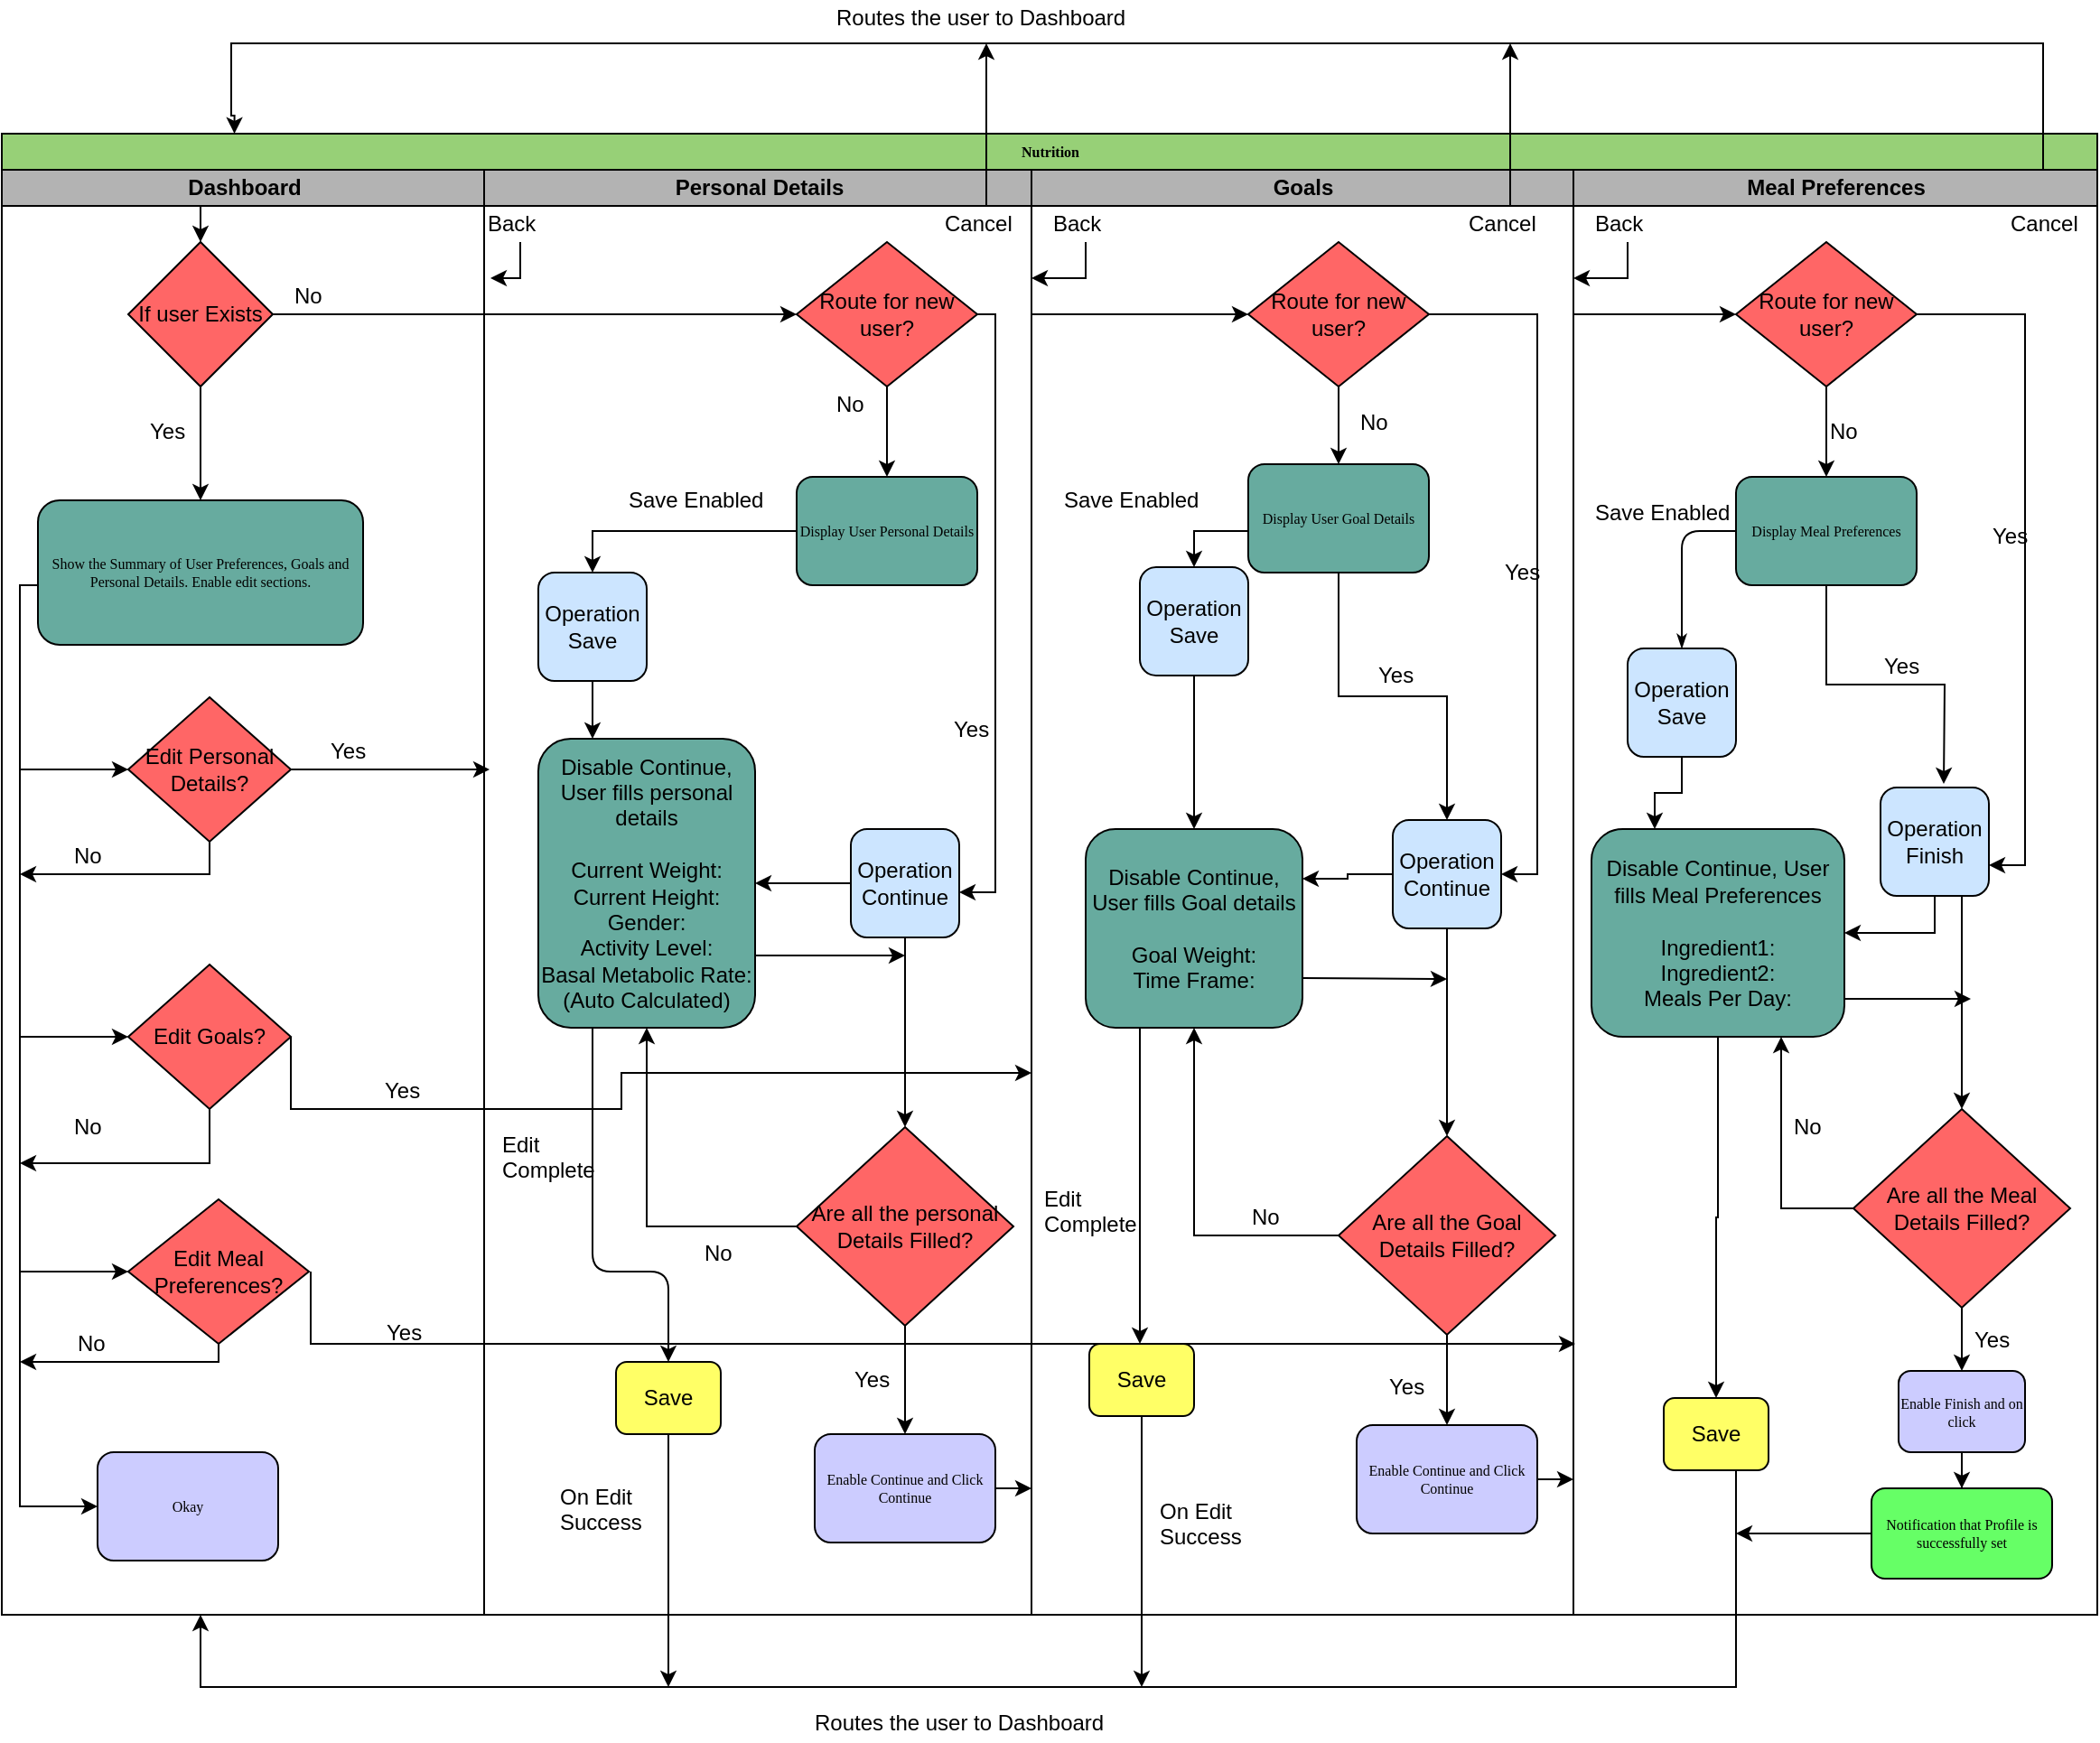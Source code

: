 <mxfile version="12.1.0" type="device" pages="1"><diagram name="Page-1" id="74e2e168-ea6b-b213-b513-2b3c1d86103e"><mxGraphModel dx="1220" dy="669" grid="1" gridSize="10" guides="1" tooltips="1" connect="1" arrows="1" fold="1" page="1" pageScale="1" pageWidth="1100" pageHeight="850" background="#ffffff" math="0" shadow="0"><root><mxCell id="0"/><mxCell id="1" parent="0"/><mxCell id="77e6c97f196da883-1" value="Nutrition" style="swimlane;html=1;childLayout=stackLayout;startSize=20;rounded=0;shadow=0;labelBackgroundColor=none;strokeColor=#000000;strokeWidth=1;fillColor=#97D077;fontFamily=Verdana;fontSize=8;fontColor=#000000;align=center;" parent="1" vertex="1"><mxGeometry x="70" y="80" width="1160" height="820" as="geometry"/></mxCell><mxCell id="77e6c97f196da883-2" value="Dashboard" style="swimlane;html=1;startSize=20;fillColor=#B3B3B3;" parent="77e6c97f196da883-1" vertex="1"><mxGeometry y="20" width="267" height="800" as="geometry"/></mxCell><mxCell id="RivCHg6fVFnS-YsF52Fw-11" style="edgeStyle=orthogonalEdgeStyle;rounded=0;orthogonalLoop=1;jettySize=auto;html=1;exitX=0;exitY=0.5;exitDx=0;exitDy=0;entryX=0;entryY=0.5;entryDx=0;entryDy=0;" edge="1" parent="77e6c97f196da883-2" source="77e6c97f196da883-8" target="77e6c97f196da883-9"><mxGeometry relative="1" as="geometry"><Array as="points"><mxPoint x="20" y="230"/><mxPoint x="10" y="230"/><mxPoint x="10" y="740"/></Array></mxGeometry></mxCell><mxCell id="77e6c97f196da883-8" value="Show the Summary of User Preferences, Goals and Personal Details. Enable edit sections." style="rounded=1;whiteSpace=wrap;html=1;shadow=0;labelBackgroundColor=none;strokeColor=#000000;strokeWidth=1;fillColor=#67AB9F;fontFamily=Verdana;fontSize=8;fontColor=#000000;align=center;" parent="77e6c97f196da883-2" vertex="1"><mxGeometry x="20" y="183" width="180" height="80" as="geometry"/></mxCell><mxCell id="77e6c97f196da883-9" value="Okay" style="rounded=1;whiteSpace=wrap;html=1;shadow=0;labelBackgroundColor=none;strokeColor=#000000;strokeWidth=1;fillColor=#CCCCFF;fontFamily=Verdana;fontSize=8;fontColor=#000000;align=center;" parent="77e6c97f196da883-2" vertex="1"><mxGeometry x="53" y="710" width="100" height="60" as="geometry"/></mxCell><mxCell id="RivCHg6fVFnS-YsF52Fw-5" style="edgeStyle=orthogonalEdgeStyle;rounded=0;orthogonalLoop=1;jettySize=auto;html=1;entryX=0.5;entryY=0;entryDx=0;entryDy=0;" edge="1" parent="77e6c97f196da883-2" source="RivCHg6fVFnS-YsF52Fw-1" target="77e6c97f196da883-8"><mxGeometry relative="1" as="geometry"/></mxCell><mxCell id="RivCHg6fVFnS-YsF52Fw-1" value="If user Exists" style="rhombus;whiteSpace=wrap;html=1;fillColor=#FF6666;" vertex="1" parent="77e6c97f196da883-2"><mxGeometry x="70" y="40" width="80" height="80" as="geometry"/></mxCell><mxCell id="RivCHg6fVFnS-YsF52Fw-6" value="Yes" style="text;html=1;resizable=0;points=[];autosize=1;align=left;verticalAlign=top;spacingTop=-4;" vertex="1" parent="77e6c97f196da883-2"><mxGeometry x="80" y="135" width="40" height="20" as="geometry"/></mxCell><mxCell id="RivCHg6fVFnS-YsF52Fw-8" value="Edit Personal Details?" style="rhombus;whiteSpace=wrap;html=1;fillColor=#FF6666;" vertex="1" parent="77e6c97f196da883-2"><mxGeometry x="70" y="292" width="90" height="80" as="geometry"/></mxCell><mxCell id="RivCHg6fVFnS-YsF52Fw-13" value="Edit Goals?" style="rhombus;whiteSpace=wrap;html=1;fillColor=#FF6666;" vertex="1" parent="77e6c97f196da883-2"><mxGeometry x="70" y="440" width="90" height="80" as="geometry"/></mxCell><mxCell id="RivCHg6fVFnS-YsF52Fw-12" value="Edit Meal Preferences?" style="rhombus;whiteSpace=wrap;html=1;fillColor=#FF6666;" vertex="1" parent="77e6c97f196da883-2"><mxGeometry x="70" y="570" width="100" height="80" as="geometry"/></mxCell><mxCell id="RivCHg6fVFnS-YsF52Fw-14" value="" style="endArrow=classic;html=1;entryX=0;entryY=0.5;entryDx=0;entryDy=0;" edge="1" parent="77e6c97f196da883-2" target="RivCHg6fVFnS-YsF52Fw-8"><mxGeometry width="50" height="50" relative="1" as="geometry"><mxPoint x="10" y="332" as="sourcePoint"/><mxPoint x="60" y="305" as="targetPoint"/></mxGeometry></mxCell><mxCell id="RivCHg6fVFnS-YsF52Fw-15" value="" style="endArrow=classic;html=1;entryX=0;entryY=0.5;entryDx=0;entryDy=0;" edge="1" parent="77e6c97f196da883-2" target="RivCHg6fVFnS-YsF52Fw-13"><mxGeometry width="50" height="50" relative="1" as="geometry"><mxPoint x="10" y="480" as="sourcePoint"/><mxPoint x="60" y="446.5" as="targetPoint"/></mxGeometry></mxCell><mxCell id="RivCHg6fVFnS-YsF52Fw-16" value="" style="endArrow=classic;html=1;entryX=0;entryY=0.5;entryDx=0;entryDy=0;" edge="1" parent="77e6c97f196da883-2" target="RivCHg6fVFnS-YsF52Fw-12"><mxGeometry width="50" height="50" relative="1" as="geometry"><mxPoint x="10" y="610" as="sourcePoint"/><mxPoint x="60" y="550" as="targetPoint"/></mxGeometry></mxCell><mxCell id="RivCHg6fVFnS-YsF52Fw-25" value="No" style="text;html=1;resizable=0;points=[];autosize=1;align=left;verticalAlign=top;spacingTop=-4;" vertex="1" parent="77e6c97f196da883-2"><mxGeometry x="38" y="370" width="30" height="20" as="geometry"/></mxCell><mxCell id="RivCHg6fVFnS-YsF52Fw-26" value="No" style="text;html=1;resizable=0;points=[];autosize=1;align=left;verticalAlign=top;spacingTop=-4;" vertex="1" parent="77e6c97f196da883-2"><mxGeometry x="38" y="520" width="30" height="20" as="geometry"/></mxCell><mxCell id="RivCHg6fVFnS-YsF52Fw-27" value="No" style="text;html=1;resizable=0;points=[];autosize=1;align=left;verticalAlign=top;spacingTop=-4;" vertex="1" parent="77e6c97f196da883-2"><mxGeometry x="40" y="640" width="30" height="20" as="geometry"/></mxCell><mxCell id="RivCHg6fVFnS-YsF52Fw-4" value="No" style="text;html=1;resizable=0;points=[];autosize=1;align=left;verticalAlign=top;spacingTop=-4;" vertex="1" parent="77e6c97f196da883-2"><mxGeometry x="160" y="60" width="30" height="20" as="geometry"/></mxCell><mxCell id="RivCHg6fVFnS-YsF52Fw-69" value="Yes" style="text;html=1;resizable=0;points=[];autosize=1;align=left;verticalAlign=top;spacingTop=-4;" vertex="1" parent="77e6c97f196da883-2"><mxGeometry x="180" y="312" width="40" height="20" as="geometry"/></mxCell><mxCell id="RivCHg6fVFnS-YsF52Fw-105" value="" style="endArrow=classic;html=1;entryX=0.5;entryY=0;entryDx=0;entryDy=0;" edge="1" parent="77e6c97f196da883-2" target="RivCHg6fVFnS-YsF52Fw-1"><mxGeometry width="50" height="50" relative="1" as="geometry"><mxPoint x="110" y="20" as="sourcePoint"/><mxPoint x="90" y="30" as="targetPoint"/></mxGeometry></mxCell><mxCell id="RivCHg6fVFnS-YsF52Fw-136" value="Yes" style="text;html=1;resizable=0;points=[];autosize=1;align=left;verticalAlign=top;spacingTop=-4;" vertex="1" parent="77e6c97f196da883-2"><mxGeometry x="210" y="500" width="40" height="20" as="geometry"/></mxCell><mxCell id="77e6c97f196da883-3" value="Personal Details" style="swimlane;html=1;startSize=20;fillColor=#B3B3B3;" parent="77e6c97f196da883-1" vertex="1"><mxGeometry x="267" y="20" width="303" height="800" as="geometry"/></mxCell><mxCell id="77e6c97f196da883-11" value="Display User Personal Details" style="rounded=1;whiteSpace=wrap;html=1;shadow=0;labelBackgroundColor=none;strokeColor=#000000;strokeWidth=1;fillColor=#67AB9F;fontFamily=Verdana;fontSize=8;fontColor=#000000;align=center;" parent="77e6c97f196da883-3" vertex="1"><mxGeometry x="173" y="170" width="100" height="60" as="geometry"/></mxCell><mxCell id="RivCHg6fVFnS-YsF52Fw-31" value="Enable Continue and Click Continue" style="rounded=1;whiteSpace=wrap;html=1;shadow=0;labelBackgroundColor=none;strokeColor=#000000;strokeWidth=1;fillColor=#CCCCFF;fontFamily=Verdana;fontSize=8;fontColor=#000000;align=center;" vertex="1" parent="77e6c97f196da883-3"><mxGeometry x="183" y="700" width="100" height="60" as="geometry"/></mxCell><mxCell id="RivCHg6fVFnS-YsF52Fw-79" style="edgeStyle=orthogonalEdgeStyle;rounded=0;orthogonalLoop=1;jettySize=auto;html=1;entryX=0.5;entryY=0;entryDx=0;entryDy=0;" edge="1" parent="77e6c97f196da883-3" source="RivCHg6fVFnS-YsF52Fw-34" target="RivCHg6fVFnS-YsF52Fw-31"><mxGeometry relative="1" as="geometry"/></mxCell><mxCell id="RivCHg6fVFnS-YsF52Fw-34" value="Are all the personal Details Filled?" style="rhombus;whiteSpace=wrap;html=1;fillColor=#FF6666;" vertex="1" parent="77e6c97f196da883-3"><mxGeometry x="173" y="530" width="120" height="110" as="geometry"/></mxCell><mxCell id="RivCHg6fVFnS-YsF52Fw-36" value="Yes" style="text;html=1;resizable=0;points=[];autosize=1;align=left;verticalAlign=top;spacingTop=-4;" vertex="1" parent="77e6c97f196da883-3"><mxGeometry x="203" y="660" width="40" height="20" as="geometry"/></mxCell><mxCell id="RivCHg6fVFnS-YsF52Fw-40" value="Disable Continue, User fills personal details&lt;br&gt;&lt;br&gt;Current Weight:&lt;br&gt;Current Height:&lt;br&gt;Gender:&lt;br&gt;Activity Level:&lt;br&gt;Basal Metabolic Rate:&lt;br&gt;(Auto Calculated)" style="rounded=1;whiteSpace=wrap;html=1;fillColor=#67AB9F;" vertex="1" parent="77e6c97f196da883-3"><mxGeometry x="30" y="315" width="120" height="160" as="geometry"/></mxCell><mxCell id="RivCHg6fVFnS-YsF52Fw-42" value="Back" style="text;html=1;resizable=0;points=[];autosize=1;align=left;verticalAlign=top;spacingTop=-4;" vertex="1" parent="77e6c97f196da883-3"><mxGeometry y="20" width="40" height="20" as="geometry"/></mxCell><mxCell id="RivCHg6fVFnS-YsF52Fw-43" value="Cancel" style="text;html=1;resizable=0;points=[];autosize=1;align=left;verticalAlign=top;spacingTop=-4;" vertex="1" parent="77e6c97f196da883-3"><mxGeometry x="253" y="20" width="50" height="20" as="geometry"/></mxCell><mxCell id="RivCHg6fVFnS-YsF52Fw-51" style="edgeStyle=orthogonalEdgeStyle;rounded=0;orthogonalLoop=1;jettySize=auto;html=1;entryX=0.5;entryY=1;entryDx=0;entryDy=0;" edge="1" parent="77e6c97f196da883-3" source="RivCHg6fVFnS-YsF52Fw-34" target="RivCHg6fVFnS-YsF52Fw-40"><mxGeometry relative="1" as="geometry"><mxPoint x="170" y="440" as="targetPoint"/><Array as="points"><mxPoint x="90" y="585"/></Array></mxGeometry></mxCell><mxCell id="RivCHg6fVFnS-YsF52Fw-54" value="No" style="text;html=1;resizable=0;points=[];autosize=1;align=left;verticalAlign=top;spacingTop=-4;" vertex="1" parent="77e6c97f196da883-3"><mxGeometry x="120" y="590" width="30" height="20" as="geometry"/></mxCell><mxCell id="RivCHg6fVFnS-YsF52Fw-57" style="edgeStyle=orthogonalEdgeStyle;rounded=0;orthogonalLoop=1;jettySize=auto;html=1;" edge="1" parent="77e6c97f196da883-3" source="RivCHg6fVFnS-YsF52Fw-55" target="77e6c97f196da883-11"><mxGeometry relative="1" as="geometry"/></mxCell><mxCell id="RivCHg6fVFnS-YsF52Fw-55" value="Route for new user?" style="rhombus;whiteSpace=wrap;html=1;fillColor=#FF6666;" vertex="1" parent="77e6c97f196da883-3"><mxGeometry x="173" y="40" width="100" height="80" as="geometry"/></mxCell><mxCell id="RivCHg6fVFnS-YsF52Fw-58" value="No" style="text;html=1;resizable=0;points=[];autosize=1;align=left;verticalAlign=top;spacingTop=-4;" vertex="1" parent="77e6c97f196da883-3"><mxGeometry x="193" y="120" width="30" height="20" as="geometry"/></mxCell><mxCell id="RivCHg6fVFnS-YsF52Fw-75" style="edgeStyle=orthogonalEdgeStyle;rounded=0;orthogonalLoop=1;jettySize=auto;html=1;entryX=1;entryY=0.5;entryDx=0;entryDy=0;" edge="1" parent="77e6c97f196da883-3" source="RivCHg6fVFnS-YsF52Fw-60" target="RivCHg6fVFnS-YsF52Fw-40"><mxGeometry relative="1" as="geometry"/></mxCell><mxCell id="RivCHg6fVFnS-YsF52Fw-77" style="edgeStyle=orthogonalEdgeStyle;rounded=0;orthogonalLoop=1;jettySize=auto;html=1;" edge="1" parent="77e6c97f196da883-3" source="RivCHg6fVFnS-YsF52Fw-60" target="RivCHg6fVFnS-YsF52Fw-34"><mxGeometry relative="1" as="geometry"/></mxCell><mxCell id="RivCHg6fVFnS-YsF52Fw-60" value="Operation Continue" style="rounded=1;whiteSpace=wrap;html=1;fillColor=#CCE5FF;" vertex="1" parent="77e6c97f196da883-3"><mxGeometry x="203" y="365" width="60" height="60" as="geometry"/></mxCell><mxCell id="RivCHg6fVFnS-YsF52Fw-63" style="edgeStyle=orthogonalEdgeStyle;rounded=0;orthogonalLoop=1;jettySize=auto;html=1;entryX=0.25;entryY=0;entryDx=0;entryDy=0;" edge="1" parent="77e6c97f196da883-3" source="RivCHg6fVFnS-YsF52Fw-61" target="RivCHg6fVFnS-YsF52Fw-40"><mxGeometry relative="1" as="geometry"/></mxCell><mxCell id="RivCHg6fVFnS-YsF52Fw-61" value="Operation Save" style="rounded=1;whiteSpace=wrap;html=1;fillColor=#CCE5FF;" vertex="1" parent="77e6c97f196da883-3"><mxGeometry x="30" y="223" width="60" height="60" as="geometry"/></mxCell><mxCell id="RivCHg6fVFnS-YsF52Fw-59" style="edgeStyle=orthogonalEdgeStyle;rounded=0;orthogonalLoop=1;jettySize=auto;html=1;entryX=0.5;entryY=0;entryDx=0;entryDy=0;" edge="1" parent="77e6c97f196da883-3" source="77e6c97f196da883-11" target="RivCHg6fVFnS-YsF52Fw-61"><mxGeometry relative="1" as="geometry"><mxPoint x="63" y="290" as="targetPoint"/><Array as="points"><mxPoint x="60" y="200"/></Array></mxGeometry></mxCell><mxCell id="RivCHg6fVFnS-YsF52Fw-73" style="edgeStyle=orthogonalEdgeStyle;rounded=0;orthogonalLoop=1;jettySize=auto;html=1;" edge="1" parent="77e6c97f196da883-3" source="RivCHg6fVFnS-YsF52Fw-55"><mxGeometry relative="1" as="geometry"><mxPoint x="263" y="400" as="targetPoint"/><Array as="points"><mxPoint x="283" y="80"/><mxPoint x="283" y="400"/></Array></mxGeometry></mxCell><mxCell id="RivCHg6fVFnS-YsF52Fw-74" value="Yes" style="text;html=1;resizable=0;points=[];autosize=1;align=left;verticalAlign=top;spacingTop=-4;" vertex="1" parent="77e6c97f196da883-3"><mxGeometry x="258" y="300" width="40" height="20" as="geometry"/></mxCell><mxCell id="RivCHg6fVFnS-YsF52Fw-78" value="" style="endArrow=classic;html=1;exitX=1;exitY=0.75;exitDx=0;exitDy=0;" edge="1" parent="77e6c97f196da883-3" source="RivCHg6fVFnS-YsF52Fw-40"><mxGeometry width="50" height="50" relative="1" as="geometry"><mxPoint x="-267" y="870" as="sourcePoint"/><mxPoint x="233" y="435" as="targetPoint"/></mxGeometry></mxCell><mxCell id="RivCHg6fVFnS-YsF52Fw-87" value="Save" style="rounded=1;whiteSpace=wrap;html=1;fillColor=#FFFF66;" vertex="1" parent="77e6c97f196da883-3"><mxGeometry x="73" y="660" width="58" height="40" as="geometry"/></mxCell><mxCell id="RivCHg6fVFnS-YsF52Fw-89" value="" style="endArrow=classic;html=1;entryX=0.5;entryY=0;entryDx=0;entryDy=0;exitX=0.25;exitY=1;exitDx=0;exitDy=0;" edge="1" parent="77e6c97f196da883-3" source="RivCHg6fVFnS-YsF52Fw-40" target="RivCHg6fVFnS-YsF52Fw-87"><mxGeometry width="50" height="50" relative="1" as="geometry"><mxPoint x="33" y="630" as="sourcePoint"/><mxPoint x="83" y="580" as="targetPoint"/><Array as="points"><mxPoint x="60" y="610"/><mxPoint x="102" y="610"/></Array></mxGeometry></mxCell><mxCell id="RivCHg6fVFnS-YsF52Fw-82" value="On Edit&lt;br&gt;Success" style="text;html=1;resizable=0;points=[];autosize=1;align=left;verticalAlign=top;spacingTop=-4;" vertex="1" parent="77e6c97f196da883-3"><mxGeometry x="40" y="725" width="60" height="30" as="geometry"/></mxCell><mxCell id="RivCHg6fVFnS-YsF52Fw-93" value="Edit&lt;br&gt;Complete" style="text;html=1;resizable=0;points=[];autosize=1;align=left;verticalAlign=top;spacingTop=-4;" vertex="1" parent="77e6c97f196da883-3"><mxGeometry x="8" y="530" width="70" height="30" as="geometry"/></mxCell><mxCell id="RivCHg6fVFnS-YsF52Fw-133" value="Save Enabled" style="text;html=1;resizable=0;points=[];autosize=1;align=left;verticalAlign=top;spacingTop=-4;" vertex="1" parent="77e6c97f196da883-3"><mxGeometry x="78" y="173" width="90" height="20" as="geometry"/></mxCell><mxCell id="77e6c97f196da883-4" value="Goals" style="swimlane;html=1;startSize=20;fillColor=#B3B3B3;" parent="77e6c97f196da883-1" vertex="1"><mxGeometry x="570" y="20" width="300" height="800" as="geometry"/></mxCell><mxCell id="RivCHg6fVFnS-YsF52Fw-44" value="Back" style="text;html=1;resizable=0;points=[];autosize=1;align=left;verticalAlign=top;spacingTop=-4;" vertex="1" parent="77e6c97f196da883-4"><mxGeometry x="10" y="20" width="40" height="20" as="geometry"/></mxCell><mxCell id="RivCHg6fVFnS-YsF52Fw-45" value="Cancel" style="text;html=1;resizable=0;points=[];autosize=1;align=left;verticalAlign=top;spacingTop=-4;" vertex="1" parent="77e6c97f196da883-4"><mxGeometry x="240" y="20" width="50" height="20" as="geometry"/></mxCell><mxCell id="RivCHg6fVFnS-YsF52Fw-107" value="Disable Continue, User fills Goal details&lt;br&gt;&lt;br&gt;Goal Weight:&lt;br&gt;Time Frame:" style="rounded=1;whiteSpace=wrap;html=1;fillColor=#67AB9F;" vertex="1" parent="77e6c97f196da883-4"><mxGeometry x="30" y="365" width="120" height="110" as="geometry"/></mxCell><mxCell id="RivCHg6fVFnS-YsF52Fw-111" style="edgeStyle=orthogonalEdgeStyle;rounded=0;orthogonalLoop=1;jettySize=auto;html=1;entryX=0.5;entryY=0;entryDx=0;entryDy=0;" edge="1" parent="77e6c97f196da883-4" source="RivCHg6fVFnS-YsF52Fw-108" target="RivCHg6fVFnS-YsF52Fw-110"><mxGeometry relative="1" as="geometry"/></mxCell><mxCell id="RivCHg6fVFnS-YsF52Fw-108" value="Route for new user?" style="rhombus;whiteSpace=wrap;html=1;fillColor=#FF6666;" vertex="1" parent="77e6c97f196da883-4"><mxGeometry x="120" y="40" width="100" height="80" as="geometry"/></mxCell><mxCell id="RivCHg6fVFnS-YsF52Fw-109" value="" style="endArrow=classic;html=1;entryX=0;entryY=0.5;entryDx=0;entryDy=0;" edge="1" parent="77e6c97f196da883-4" target="RivCHg6fVFnS-YsF52Fw-108"><mxGeometry width="50" height="50" relative="1" as="geometry"><mxPoint y="80" as="sourcePoint"/><mxPoint x="90" y="60" as="targetPoint"/></mxGeometry></mxCell><mxCell id="RivCHg6fVFnS-YsF52Fw-114" style="edgeStyle=orthogonalEdgeStyle;rounded=0;orthogonalLoop=1;jettySize=auto;html=1;entryX=0.5;entryY=0;entryDx=0;entryDy=0;" edge="1" parent="77e6c97f196da883-4" source="RivCHg6fVFnS-YsF52Fw-110" target="RivCHg6fVFnS-YsF52Fw-113"><mxGeometry relative="1" as="geometry"/></mxCell><mxCell id="RivCHg6fVFnS-YsF52Fw-117" style="edgeStyle=orthogonalEdgeStyle;rounded=0;orthogonalLoop=1;jettySize=auto;html=1;entryX=0.5;entryY=0;entryDx=0;entryDy=0;" edge="1" parent="77e6c97f196da883-4" source="RivCHg6fVFnS-YsF52Fw-110" target="RivCHg6fVFnS-YsF52Fw-116"><mxGeometry relative="1" as="geometry"><Array as="points"><mxPoint x="90" y="200"/></Array></mxGeometry></mxCell><mxCell id="RivCHg6fVFnS-YsF52Fw-110" value="Display User Goal Details" style="rounded=1;whiteSpace=wrap;html=1;shadow=0;labelBackgroundColor=none;strokeColor=#000000;strokeWidth=1;fillColor=#67AB9F;fontFamily=Verdana;fontSize=8;fontColor=#000000;align=center;" vertex="1" parent="77e6c97f196da883-4"><mxGeometry x="120" y="163" width="100" height="60" as="geometry"/></mxCell><mxCell id="RivCHg6fVFnS-YsF52Fw-112" value="No" style="text;html=1;resizable=0;points=[];autosize=1;align=left;verticalAlign=top;spacingTop=-4;" vertex="1" parent="77e6c97f196da883-4"><mxGeometry x="180" y="130" width="30" height="20" as="geometry"/></mxCell><mxCell id="RivCHg6fVFnS-YsF52Fw-120" style="edgeStyle=orthogonalEdgeStyle;rounded=0;orthogonalLoop=1;jettySize=auto;html=1;entryX=0.5;entryY=0;entryDx=0;entryDy=0;" edge="1" parent="77e6c97f196da883-4" source="RivCHg6fVFnS-YsF52Fw-113" target="RivCHg6fVFnS-YsF52Fw-119"><mxGeometry relative="1" as="geometry"/></mxCell><mxCell id="RivCHg6fVFnS-YsF52Fw-125" style="edgeStyle=orthogonalEdgeStyle;rounded=0;orthogonalLoop=1;jettySize=auto;html=1;entryX=1;entryY=0.25;entryDx=0;entryDy=0;" edge="1" parent="77e6c97f196da883-4" source="RivCHg6fVFnS-YsF52Fw-113" target="RivCHg6fVFnS-YsF52Fw-107"><mxGeometry relative="1" as="geometry"/></mxCell><mxCell id="RivCHg6fVFnS-YsF52Fw-113" value="Operation Continue" style="rounded=1;whiteSpace=wrap;html=1;fillColor=#CCE5FF;" vertex="1" parent="77e6c97f196da883-4"><mxGeometry x="200" y="360" width="60" height="60" as="geometry"/></mxCell><mxCell id="RivCHg6fVFnS-YsF52Fw-115" value="Yes" style="text;html=1;resizable=0;points=[];autosize=1;align=left;verticalAlign=top;spacingTop=-4;" vertex="1" parent="77e6c97f196da883-4"><mxGeometry x="190" y="270" width="40" height="20" as="geometry"/></mxCell><mxCell id="RivCHg6fVFnS-YsF52Fw-124" style="edgeStyle=orthogonalEdgeStyle;rounded=0;orthogonalLoop=1;jettySize=auto;html=1;" edge="1" parent="77e6c97f196da883-4" source="RivCHg6fVFnS-YsF52Fw-116" target="RivCHg6fVFnS-YsF52Fw-107"><mxGeometry relative="1" as="geometry"/></mxCell><mxCell id="RivCHg6fVFnS-YsF52Fw-116" value="Operation Save" style="rounded=1;whiteSpace=wrap;html=1;fillColor=#CCE5FF;" vertex="1" parent="77e6c97f196da883-4"><mxGeometry x="60" y="220" width="60" height="60" as="geometry"/></mxCell><mxCell id="RivCHg6fVFnS-YsF52Fw-127" style="edgeStyle=orthogonalEdgeStyle;rounded=0;orthogonalLoop=1;jettySize=auto;html=1;entryX=0.5;entryY=1;entryDx=0;entryDy=0;" edge="1" parent="77e6c97f196da883-4" source="RivCHg6fVFnS-YsF52Fw-119" target="RivCHg6fVFnS-YsF52Fw-107"><mxGeometry relative="1" as="geometry"/></mxCell><mxCell id="RivCHg6fVFnS-YsF52Fw-138" style="edgeStyle=orthogonalEdgeStyle;rounded=0;orthogonalLoop=1;jettySize=auto;html=1;entryX=0.5;entryY=0;entryDx=0;entryDy=0;" edge="1" parent="77e6c97f196da883-4" source="RivCHg6fVFnS-YsF52Fw-119" target="RivCHg6fVFnS-YsF52Fw-137"><mxGeometry relative="1" as="geometry"/></mxCell><mxCell id="RivCHg6fVFnS-YsF52Fw-119" value="Are all the Goal Details Filled?" style="rhombus;whiteSpace=wrap;html=1;fillColor=#FF6666;" vertex="1" parent="77e6c97f196da883-4"><mxGeometry x="170" y="535" width="120" height="110" as="geometry"/></mxCell><mxCell id="RivCHg6fVFnS-YsF52Fw-121" style="edgeStyle=orthogonalEdgeStyle;rounded=0;orthogonalLoop=1;jettySize=auto;html=1;entryX=1;entryY=0.5;entryDx=0;entryDy=0;" edge="1" parent="77e6c97f196da883-4" target="RivCHg6fVFnS-YsF52Fw-113"><mxGeometry relative="1" as="geometry"><mxPoint x="210" y="400" as="targetPoint"/><mxPoint x="220" y="80" as="sourcePoint"/><Array as="points"><mxPoint x="280" y="80"/><mxPoint x="280" y="390"/></Array></mxGeometry></mxCell><mxCell id="RivCHg6fVFnS-YsF52Fw-122" value="Yes" style="text;html=1;resizable=0;points=[];autosize=1;align=left;verticalAlign=top;spacingTop=-4;" vertex="1" parent="77e6c97f196da883-4"><mxGeometry x="260" y="213" width="40" height="20" as="geometry"/></mxCell><mxCell id="RivCHg6fVFnS-YsF52Fw-126" value="" style="endArrow=classic;html=1;exitX=1;exitY=0.75;exitDx=0;exitDy=0;" edge="1" parent="77e6c97f196da883-4" source="RivCHg6fVFnS-YsF52Fw-107"><mxGeometry width="50" height="50" relative="1" as="geometry"><mxPoint x="110" y="540" as="sourcePoint"/><mxPoint x="230" y="448" as="targetPoint"/></mxGeometry></mxCell><mxCell id="RivCHg6fVFnS-YsF52Fw-128" value="No" style="text;html=1;resizable=0;points=[];autosize=1;align=left;verticalAlign=top;spacingTop=-4;" vertex="1" parent="77e6c97f196da883-4"><mxGeometry x="120" y="570" width="30" height="20" as="geometry"/></mxCell><mxCell id="RivCHg6fVFnS-YsF52Fw-129" value="" style="endArrow=classic;html=1;exitX=0.25;exitY=1;exitDx=0;exitDy=0;" edge="1" parent="77e6c97f196da883-4" source="RivCHg6fVFnS-YsF52Fw-107"><mxGeometry width="50" height="50" relative="1" as="geometry"><mxPoint x="40" y="690" as="sourcePoint"/><mxPoint x="60" y="650" as="targetPoint"/></mxGeometry></mxCell><mxCell id="RivCHg6fVFnS-YsF52Fw-130" value="Save" style="rounded=1;whiteSpace=wrap;html=1;fillColor=#FFFF66;" vertex="1" parent="77e6c97f196da883-4"><mxGeometry x="32" y="650" width="58" height="40" as="geometry"/></mxCell><mxCell id="RivCHg6fVFnS-YsF52Fw-131" value="Edit&lt;br&gt;Complete" style="text;html=1;resizable=0;points=[];autosize=1;align=left;verticalAlign=top;spacingTop=-4;" vertex="1" parent="77e6c97f196da883-4"><mxGeometry x="5" y="560" width="70" height="30" as="geometry"/></mxCell><mxCell id="RivCHg6fVFnS-YsF52Fw-134" value="Save Enabled" style="text;html=1;resizable=0;points=[];autosize=1;align=left;verticalAlign=top;spacingTop=-4;" vertex="1" parent="77e6c97f196da883-4"><mxGeometry x="16" y="173" width="90" height="20" as="geometry"/></mxCell><mxCell id="RivCHg6fVFnS-YsF52Fw-137" value="Enable Continue and Click Continue" style="rounded=1;whiteSpace=wrap;html=1;shadow=0;labelBackgroundColor=none;strokeColor=#000000;strokeWidth=1;fillColor=#CCCCFF;fontFamily=Verdana;fontSize=8;fontColor=#000000;align=center;" vertex="1" parent="77e6c97f196da883-4"><mxGeometry x="180" y="695" width="100" height="60" as="geometry"/></mxCell><mxCell id="RivCHg6fVFnS-YsF52Fw-3" style="edgeStyle=orthogonalEdgeStyle;rounded=0;orthogonalLoop=1;jettySize=auto;html=1;exitX=1;exitY=0.5;exitDx=0;exitDy=0;entryX=0;entryY=0.5;entryDx=0;entryDy=0;" edge="1" parent="77e6c97f196da883-1" source="RivCHg6fVFnS-YsF52Fw-1" target="RivCHg6fVFnS-YsF52Fw-55"><mxGeometry relative="1" as="geometry"><mxPoint x="280" y="310" as="targetPoint"/></mxGeometry></mxCell><mxCell id="RivCHg6fVFnS-YsF52Fw-68" style="edgeStyle=orthogonalEdgeStyle;rounded=0;orthogonalLoop=1;jettySize=auto;html=1;" edge="1" parent="77e6c97f196da883-1" source="RivCHg6fVFnS-YsF52Fw-8"><mxGeometry relative="1" as="geometry"><mxPoint x="270" y="352" as="targetPoint"/></mxGeometry></mxCell><mxCell id="RivCHg6fVFnS-YsF52Fw-101" style="edgeStyle=orthogonalEdgeStyle;rounded=0;orthogonalLoop=1;jettySize=auto;html=1;entryX=0.111;entryY=0;entryDx=0;entryDy=0;entryPerimeter=0;" edge="1" parent="77e6c97f196da883-1" source="RivCHg6fVFnS-YsF52Fw-47" target="77e6c97f196da883-1"><mxGeometry relative="1" as="geometry"><mxPoint x="280" y="-40" as="targetPoint"/><Array as="points"><mxPoint x="1130" y="-50"/><mxPoint x="127" y="-50"/><mxPoint x="127" y="-10"/><mxPoint x="129" y="-10"/></Array></mxGeometry></mxCell><mxCell id="77e6c97f196da883-5" value="Meal Preferences" style="swimlane;html=1;startSize=20;fillColor=#B3B3B3;" parent="77e6c97f196da883-1" vertex="1"><mxGeometry x="870" y="20" width="290" height="800" as="geometry"/></mxCell><mxCell id="77e6c97f196da883-15" value="Display Meal Preferences" style="rounded=1;whiteSpace=wrap;html=1;shadow=0;labelBackgroundColor=none;strokeColor=#000000;strokeWidth=1;fillColor=#67AB9F;fontFamily=Verdana;fontSize=8;fontColor=#000000;align=center;" parent="77e6c97f196da883-5" vertex="1"><mxGeometry x="90" y="170" width="100" height="60" as="geometry"/></mxCell><mxCell id="77e6c97f196da883-34" style="edgeStyle=orthogonalEdgeStyle;rounded=1;html=1;labelBackgroundColor=none;startArrow=none;startFill=0;startSize=5;endArrow=classicThin;endFill=1;endSize=5;jettySize=auto;orthogonalLoop=1;strokeColor=#000000;strokeWidth=1;fontFamily=Verdana;fontSize=8;fontColor=#000000;entryX=0.5;entryY=0;entryDx=0;entryDy=0;exitX=0;exitY=0.5;exitDx=0;exitDy=0;" parent="77e6c97f196da883-5" source="77e6c97f196da883-15" target="RivCHg6fVFnS-YsF52Fw-149" edge="1"><mxGeometry relative="1" as="geometry"><mxPoint x="80" y="320" as="targetPoint"/></mxGeometry></mxCell><mxCell id="RivCHg6fVFnS-YsF52Fw-46" value="Back" style="text;html=1;resizable=0;points=[];autosize=1;align=left;verticalAlign=top;spacingTop=-4;" vertex="1" parent="77e6c97f196da883-5"><mxGeometry x="10" y="20" width="40" height="20" as="geometry"/></mxCell><mxCell id="RivCHg6fVFnS-YsF52Fw-47" value="Cancel" style="text;html=1;resizable=0;points=[];autosize=1;align=left;verticalAlign=top;spacingTop=-4;" vertex="1" parent="77e6c97f196da883-5"><mxGeometry x="240" y="20" width="50" height="20" as="geometry"/></mxCell><mxCell id="RivCHg6fVFnS-YsF52Fw-145" style="edgeStyle=orthogonalEdgeStyle;rounded=0;orthogonalLoop=1;jettySize=auto;html=1;entryX=0.5;entryY=0;entryDx=0;entryDy=0;" edge="1" parent="77e6c97f196da883-5" source="RivCHg6fVFnS-YsF52Fw-143" target="77e6c97f196da883-15"><mxGeometry relative="1" as="geometry"/></mxCell><mxCell id="RivCHg6fVFnS-YsF52Fw-143" value="Route for new user?" style="rhombus;whiteSpace=wrap;html=1;fillColor=#FF6666;" vertex="1" parent="77e6c97f196da883-5"><mxGeometry x="90" y="40" width="100" height="80" as="geometry"/></mxCell><mxCell id="RivCHg6fVFnS-YsF52Fw-144" value="" style="endArrow=classic;html=1;" edge="1" parent="77e6c97f196da883-5"><mxGeometry width="50" height="50" relative="1" as="geometry"><mxPoint y="80" as="sourcePoint"/><mxPoint x="90" y="80" as="targetPoint"/></mxGeometry></mxCell><mxCell id="RivCHg6fVFnS-YsF52Fw-146" value="No&lt;br&gt;" style="text;html=1;resizable=0;points=[];autosize=1;align=left;verticalAlign=top;spacingTop=-4;" vertex="1" parent="77e6c97f196da883-5"><mxGeometry x="140" y="135" width="30" height="20" as="geometry"/></mxCell><mxCell id="RivCHg6fVFnS-YsF52Fw-147" style="edgeStyle=orthogonalEdgeStyle;rounded=0;orthogonalLoop=1;jettySize=auto;html=1;entryX=1;entryY=0.5;entryDx=0;entryDy=0;exitX=1;exitY=0.5;exitDx=0;exitDy=0;exitPerimeter=0;" edge="1" parent="77e6c97f196da883-5" source="RivCHg6fVFnS-YsF52Fw-143"><mxGeometry relative="1" as="geometry"><mxPoint x="230" y="385" as="targetPoint"/><mxPoint x="190" y="75" as="sourcePoint"/><Array as="points"><mxPoint x="250" y="80"/><mxPoint x="250" y="385"/></Array></mxGeometry></mxCell><mxCell id="RivCHg6fVFnS-YsF52Fw-158" style="edgeStyle=orthogonalEdgeStyle;rounded=0;orthogonalLoop=1;jettySize=auto;html=1;entryX=1;entryY=0.5;entryDx=0;entryDy=0;" edge="1" parent="77e6c97f196da883-5" source="RivCHg6fVFnS-YsF52Fw-148" target="RivCHg6fVFnS-YsF52Fw-156"><mxGeometry relative="1" as="geometry"><Array as="points"><mxPoint x="200" y="423"/></Array></mxGeometry></mxCell><mxCell id="RivCHg6fVFnS-YsF52Fw-148" value="Operation Finish" style="rounded=1;whiteSpace=wrap;html=1;fillColor=#CCE5FF;" vertex="1" parent="77e6c97f196da883-5"><mxGeometry x="170" y="342" width="60" height="60" as="geometry"/></mxCell><mxCell id="RivCHg6fVFnS-YsF52Fw-157" style="edgeStyle=orthogonalEdgeStyle;rounded=0;orthogonalLoop=1;jettySize=auto;html=1;entryX=0.25;entryY=0;entryDx=0;entryDy=0;" edge="1" parent="77e6c97f196da883-5" source="RivCHg6fVFnS-YsF52Fw-149" target="RivCHg6fVFnS-YsF52Fw-156"><mxGeometry relative="1" as="geometry"/></mxCell><mxCell id="RivCHg6fVFnS-YsF52Fw-149" value="Operation Save" style="rounded=1;whiteSpace=wrap;html=1;fillColor=#CCE5FF;" vertex="1" parent="77e6c97f196da883-5"><mxGeometry x="30" y="265" width="60" height="60" as="geometry"/></mxCell><mxCell id="RivCHg6fVFnS-YsF52Fw-152" style="edgeStyle=orthogonalEdgeStyle;rounded=0;orthogonalLoop=1;jettySize=auto;html=1;exitX=0.5;exitY=1;exitDx=0;exitDy=0;" edge="1" parent="77e6c97f196da883-5" source="77e6c97f196da883-15"><mxGeometry relative="1" as="geometry"><mxPoint x="145" y="241.5" as="sourcePoint"/><mxPoint x="205" y="340" as="targetPoint"/></mxGeometry></mxCell><mxCell id="RivCHg6fVFnS-YsF52Fw-153" value="Yes" style="text;html=1;resizable=0;points=[];autosize=1;align=left;verticalAlign=top;spacingTop=-4;" vertex="1" parent="77e6c97f196da883-5"><mxGeometry x="170" y="265" width="40" height="20" as="geometry"/></mxCell><mxCell id="RivCHg6fVFnS-YsF52Fw-154" value="Save Enabled" style="text;html=1;resizable=0;points=[];autosize=1;align=left;verticalAlign=top;spacingTop=-4;" vertex="1" parent="77e6c97f196da883-5"><mxGeometry x="10" y="180" width="90" height="20" as="geometry"/></mxCell><mxCell id="RivCHg6fVFnS-YsF52Fw-155" value="Yes" style="text;html=1;resizable=0;points=[];autosize=1;align=left;verticalAlign=top;spacingTop=-4;" vertex="1" parent="77e6c97f196da883-5"><mxGeometry x="230" y="193" width="40" height="20" as="geometry"/></mxCell><mxCell id="RivCHg6fVFnS-YsF52Fw-169" style="edgeStyle=orthogonalEdgeStyle;rounded=0;orthogonalLoop=1;jettySize=auto;html=1;entryX=0.5;entryY=0;entryDx=0;entryDy=0;" edge="1" parent="77e6c97f196da883-5" source="RivCHg6fVFnS-YsF52Fw-156" target="RivCHg6fVFnS-YsF52Fw-168"><mxGeometry relative="1" as="geometry"/></mxCell><mxCell id="RivCHg6fVFnS-YsF52Fw-156" value="Disable Continue, User fills Meal Preferences&lt;br&gt;&lt;br&gt;Ingredient1:&lt;br&gt;Ingredient2:&lt;br&gt;Meals Per Day:" style="rounded=1;whiteSpace=wrap;html=1;fillColor=#67AB9F;" vertex="1" parent="77e6c97f196da883-5"><mxGeometry x="10" y="365" width="140" height="115" as="geometry"/></mxCell><mxCell id="RivCHg6fVFnS-YsF52Fw-159" value="" style="endArrow=classic;html=1;exitX=0.75;exitY=1;exitDx=0;exitDy=0;" edge="1" parent="77e6c97f196da883-5" source="RivCHg6fVFnS-YsF52Fw-148"><mxGeometry width="50" height="50" relative="1" as="geometry"><mxPoint x="190" y="520" as="sourcePoint"/><mxPoint x="215" y="520" as="targetPoint"/></mxGeometry></mxCell><mxCell id="RivCHg6fVFnS-YsF52Fw-161" style="edgeStyle=orthogonalEdgeStyle;rounded=0;orthogonalLoop=1;jettySize=auto;html=1;entryX=0.75;entryY=1;entryDx=0;entryDy=0;" edge="1" parent="77e6c97f196da883-5" source="RivCHg6fVFnS-YsF52Fw-160" target="RivCHg6fVFnS-YsF52Fw-156"><mxGeometry relative="1" as="geometry"/></mxCell><mxCell id="RivCHg6fVFnS-YsF52Fw-166" style="edgeStyle=orthogonalEdgeStyle;rounded=0;orthogonalLoop=1;jettySize=auto;html=1;entryX=0.5;entryY=0;entryDx=0;entryDy=0;" edge="1" parent="77e6c97f196da883-5" source="RivCHg6fVFnS-YsF52Fw-160" target="RivCHg6fVFnS-YsF52Fw-165"><mxGeometry relative="1" as="geometry"/></mxCell><mxCell id="RivCHg6fVFnS-YsF52Fw-160" value="Are all the Meal Details Filled?" style="rhombus;whiteSpace=wrap;html=1;fillColor=#FF6666;" vertex="1" parent="77e6c97f196da883-5"><mxGeometry x="155" y="520" width="120" height="110" as="geometry"/></mxCell><mxCell id="RivCHg6fVFnS-YsF52Fw-162" value="No" style="text;html=1;resizable=0;points=[];autosize=1;align=left;verticalAlign=top;spacingTop=-4;" vertex="1" parent="77e6c97f196da883-5"><mxGeometry x="120" y="520" width="30" height="20" as="geometry"/></mxCell><mxCell id="RivCHg6fVFnS-YsF52Fw-164" value="" style="endArrow=classic;html=1;exitX=1;exitY=0.817;exitDx=0;exitDy=0;exitPerimeter=0;" edge="1" parent="77e6c97f196da883-5" source="RivCHg6fVFnS-YsF52Fw-156"><mxGeometry width="50" height="50" relative="1" as="geometry"><mxPoint x="160" y="520" as="sourcePoint"/><mxPoint x="220" y="459" as="targetPoint"/></mxGeometry></mxCell><mxCell id="RivCHg6fVFnS-YsF52Fw-177" value="" style="edgeStyle=orthogonalEdgeStyle;rounded=0;orthogonalLoop=1;jettySize=auto;html=1;" edge="1" parent="77e6c97f196da883-5" source="RivCHg6fVFnS-YsF52Fw-165" target="RivCHg6fVFnS-YsF52Fw-176"><mxGeometry relative="1" as="geometry"/></mxCell><mxCell id="RivCHg6fVFnS-YsF52Fw-165" value="Enable Finish and on click" style="rounded=1;whiteSpace=wrap;html=1;shadow=0;labelBackgroundColor=none;strokeColor=#000000;strokeWidth=1;fillColor=#CCCCFF;fontFamily=Verdana;fontSize=8;fontColor=#000000;align=center;" vertex="1" parent="77e6c97f196da883-5"><mxGeometry x="180" y="665" width="70" height="45" as="geometry"/></mxCell><mxCell id="RivCHg6fVFnS-YsF52Fw-176" value="Notification that Profile is successfully set" style="rounded=1;whiteSpace=wrap;html=1;shadow=0;labelBackgroundColor=none;strokeColor=#000000;strokeWidth=1;fillColor=#66FF66;fontFamily=Verdana;fontSize=8;fontColor=#000000;align=center;" vertex="1" parent="77e6c97f196da883-5"><mxGeometry x="165" y="730" width="100" height="50" as="geometry"/></mxCell><mxCell id="RivCHg6fVFnS-YsF52Fw-167" value="Yes" style="text;html=1;resizable=0;points=[];autosize=1;align=left;verticalAlign=top;spacingTop=-4;" vertex="1" parent="77e6c97f196da883-5"><mxGeometry x="220" y="637.5" width="40" height="20" as="geometry"/></mxCell><mxCell id="RivCHg6fVFnS-YsF52Fw-168" value="Save" style="rounded=1;whiteSpace=wrap;html=1;fillColor=#FFFF66;" vertex="1" parent="77e6c97f196da883-5"><mxGeometry x="50" y="680" width="58" height="40" as="geometry"/></mxCell><mxCell id="RivCHg6fVFnS-YsF52Fw-182" style="edgeStyle=orthogonalEdgeStyle;rounded=0;orthogonalLoop=1;jettySize=auto;html=1;" edge="1" parent="77e6c97f196da883-1"><mxGeometry relative="1" as="geometry"><mxPoint x="171" y="630" as="sourcePoint"/><mxPoint x="871" y="670" as="targetPoint"/><Array as="points"><mxPoint x="171" y="670"/><mxPoint x="871" y="670"/></Array></mxGeometry></mxCell><mxCell id="RivCHg6fVFnS-YsF52Fw-19" style="edgeStyle=orthogonalEdgeStyle;rounded=0;orthogonalLoop=1;jettySize=auto;html=1;exitX=0.5;exitY=1;exitDx=0;exitDy=0;" edge="1" parent="1" source="RivCHg6fVFnS-YsF52Fw-8"><mxGeometry relative="1" as="geometry"><mxPoint x="80" y="490" as="targetPoint"/><Array as="points"><mxPoint x="185" y="490"/><mxPoint x="80" y="490"/></Array></mxGeometry></mxCell><mxCell id="RivCHg6fVFnS-YsF52Fw-21" style="edgeStyle=orthogonalEdgeStyle;rounded=0;orthogonalLoop=1;jettySize=auto;html=1;exitX=0.5;exitY=1;exitDx=0;exitDy=0;" edge="1" parent="1" source="RivCHg6fVFnS-YsF52Fw-13"><mxGeometry relative="1" as="geometry"><mxPoint x="80" y="650" as="targetPoint"/><Array as="points"><mxPoint x="185" y="650"/><mxPoint x="80" y="650"/></Array></mxGeometry></mxCell><mxCell id="RivCHg6fVFnS-YsF52Fw-22" style="edgeStyle=orthogonalEdgeStyle;rounded=0;orthogonalLoop=1;jettySize=auto;html=1;exitX=0.5;exitY=1;exitDx=0;exitDy=0;" edge="1" parent="1" source="RivCHg6fVFnS-YsF52Fw-12"><mxGeometry relative="1" as="geometry"><mxPoint x="80" y="760" as="targetPoint"/><Array as="points"><mxPoint x="190" y="760"/><mxPoint x="80" y="760"/></Array></mxGeometry></mxCell><mxCell id="RivCHg6fVFnS-YsF52Fw-91" style="edgeStyle=orthogonalEdgeStyle;rounded=0;orthogonalLoop=1;jettySize=auto;html=1;" edge="1" parent="1" source="RivCHg6fVFnS-YsF52Fw-42"><mxGeometry relative="1" as="geometry"><mxPoint x="340" y="160" as="targetPoint"/></mxGeometry></mxCell><mxCell id="RivCHg6fVFnS-YsF52Fw-92" style="edgeStyle=orthogonalEdgeStyle;rounded=0;orthogonalLoop=1;jettySize=auto;html=1;" edge="1" parent="1" source="RivCHg6fVFnS-YsF52Fw-44"><mxGeometry relative="1" as="geometry"><mxPoint x="640" y="160" as="targetPoint"/><Array as="points"><mxPoint x="670" y="160"/></Array></mxGeometry></mxCell><mxCell id="RivCHg6fVFnS-YsF52Fw-94" style="edgeStyle=orthogonalEdgeStyle;rounded=0;orthogonalLoop=1;jettySize=auto;html=1;" edge="1" parent="1" source="RivCHg6fVFnS-YsF52Fw-46"><mxGeometry relative="1" as="geometry"><mxPoint x="940" y="160" as="targetPoint"/><Array as="points"><mxPoint x="970" y="160"/></Array></mxGeometry></mxCell><mxCell id="RivCHg6fVFnS-YsF52Fw-95" style="edgeStyle=orthogonalEdgeStyle;rounded=0;orthogonalLoop=1;jettySize=auto;html=1;" edge="1" parent="1" source="RivCHg6fVFnS-YsF52Fw-31"><mxGeometry relative="1" as="geometry"><mxPoint x="640" y="830" as="targetPoint"/></mxGeometry></mxCell><mxCell id="RivCHg6fVFnS-YsF52Fw-98" style="edgeStyle=orthogonalEdgeStyle;rounded=0;orthogonalLoop=1;jettySize=auto;html=1;" edge="1" parent="1" source="RivCHg6fVFnS-YsF52Fw-43"><mxGeometry relative="1" as="geometry"><mxPoint x="615" y="30" as="targetPoint"/></mxGeometry></mxCell><mxCell id="RivCHg6fVFnS-YsF52Fw-99" style="edgeStyle=orthogonalEdgeStyle;rounded=0;orthogonalLoop=1;jettySize=auto;html=1;" edge="1" parent="1" source="RivCHg6fVFnS-YsF52Fw-45"><mxGeometry relative="1" as="geometry"><mxPoint x="905" y="30" as="targetPoint"/></mxGeometry></mxCell><mxCell id="RivCHg6fVFnS-YsF52Fw-106" style="edgeStyle=orthogonalEdgeStyle;rounded=0;orthogonalLoop=1;jettySize=auto;html=1;" edge="1" parent="1" source="RivCHg6fVFnS-YsF52Fw-87"><mxGeometry relative="1" as="geometry"><mxPoint x="439" y="940" as="targetPoint"/></mxGeometry></mxCell><mxCell id="RivCHg6fVFnS-YsF52Fw-132" style="edgeStyle=orthogonalEdgeStyle;rounded=0;orthogonalLoop=1;jettySize=auto;html=1;" edge="1" parent="1" source="RivCHg6fVFnS-YsF52Fw-130"><mxGeometry relative="1" as="geometry"><mxPoint x="701" y="940" as="targetPoint"/></mxGeometry></mxCell><mxCell id="RivCHg6fVFnS-YsF52Fw-135" style="edgeStyle=orthogonalEdgeStyle;rounded=0;orthogonalLoop=1;jettySize=auto;html=1;exitX=1;exitY=0.5;exitDx=0;exitDy=0;" edge="1" parent="1" source="RivCHg6fVFnS-YsF52Fw-13"><mxGeometry relative="1" as="geometry"><mxPoint x="640" y="600" as="targetPoint"/><Array as="points"><mxPoint x="230" y="620"/><mxPoint x="413" y="620"/><mxPoint x="413" y="600"/></Array></mxGeometry></mxCell><mxCell id="RivCHg6fVFnS-YsF52Fw-139" value="Yes" style="text;html=1;resizable=0;points=[];autosize=1;align=left;verticalAlign=top;spacingTop=-4;" vertex="1" parent="1"><mxGeometry x="836" y="764" width="40" height="20" as="geometry"/></mxCell><mxCell id="RivCHg6fVFnS-YsF52Fw-141" style="edgeStyle=orthogonalEdgeStyle;rounded=0;orthogonalLoop=1;jettySize=auto;html=1;" edge="1" parent="1" source="RivCHg6fVFnS-YsF52Fw-137"><mxGeometry relative="1" as="geometry"><mxPoint x="940" y="825" as="targetPoint"/></mxGeometry></mxCell><mxCell id="RivCHg6fVFnS-YsF52Fw-142" value="On Edit&lt;br&gt;Success&lt;br&gt;" style="text;html=1;resizable=0;points=[];autosize=1;align=left;verticalAlign=top;spacingTop=-4;" vertex="1" parent="1"><mxGeometry x="709" y="833" width="60" height="30" as="geometry"/></mxCell><mxCell id="RivCHg6fVFnS-YsF52Fw-170" style="edgeStyle=orthogonalEdgeStyle;rounded=0;orthogonalLoop=1;jettySize=auto;html=1;" edge="1" parent="1" source="RivCHg6fVFnS-YsF52Fw-168"><mxGeometry relative="1" as="geometry"><mxPoint x="180" y="900" as="targetPoint"/><Array as="points"><mxPoint x="1030" y="940"/></Array></mxGeometry></mxCell><mxCell id="RivCHg6fVFnS-YsF52Fw-171" value="Routes the user to Dashboard" style="text;html=1;resizable=0;points=[];autosize=1;align=left;verticalAlign=top;spacingTop=-4;" vertex="1" parent="1"><mxGeometry x="518" y="950" width="180" height="20" as="geometry"/></mxCell><mxCell id="RivCHg6fVFnS-YsF52Fw-172" value="&lt;span style=&quot;font-family: &amp;#34;helvetica&amp;#34; , &amp;#34;arial&amp;#34; , sans-serif ; font-size: 0px&quot;&gt;%3CmxGraphModel%3E%3Croot%3E%3CmxCell%20id%3D%220%22%2F%3E%3CmxCell%20id%3D%221%22%20parent%3D%220%22%2F%3E%3CmxCell%20id%3D%222%22%20value%3D%22Routes%20the%20user%20to%20Dashboard%22%20style%3D%22text%3Bhtml%3D1%3Bresizable%3D0%3Bpoints%3D%5B%5D%3Bautosize%3D1%3Balign%3Dleft%3BverticalAlign%3Dtop%3BspacingTop%3D-4%3B%22%20vertex%3D%221%22%20parent%3D%221%22%3E%3CmxGeometry%20x%3D%22518%22%20y%3D%22950%22%20width%3D%22180%22%20height%3D%2220%22%20as%3D%22geometry%22%2F%3E%3C%2FmxCell%3E%3C%2Froot%3E%3C%2FmxGraphModel%3E&lt;/span&gt;&lt;span style=&quot;font-family: &amp;#34;helvetica&amp;#34; , &amp;#34;arial&amp;#34; , sans-serif ; font-size: 0px&quot;&gt;%3CmxGraphModel%3E%3Croot%3E%3CmxCell%20id%3D%220%22%2F%3E%3CmxCell%20id%3D%221%22%20parent%3D%220%22%2F%3E%3CmxCell%20id%3D%222%22%20value%3D%22Routes%20the%20user%20to%20Dashboard%22%20style%3D%22text%3Bhtml%3D1%3Bresizable%3D0%3Bpoints%3D%5B%5D%3Bautosize%3D1%3Balign%3Dleft%3BverticalAlign%3Dtop%3BspacingTop%3D-4%3B%22%20vertex%3D%221%22%20parent%3D%221%22%3E%3CmxGeometry%20x%3D%22518%22%20y%3D%22950%22%20width%3D%22180%22%20height%3D%2220%22%20as%3D%22geometry%22%2F%3E%3C%2FmxCell%3E%3C%2Froot%3E%3C%2FmxGraphModel%3E&lt;/span&gt;" style="text;html=1;resizable=0;points=[];autosize=1;align=left;verticalAlign=top;spacingTop=-4;" vertex="1" parent="1"><mxGeometry x="542" y="16" width="20" height="20" as="geometry"/></mxCell><mxCell id="RivCHg6fVFnS-YsF52Fw-175" value="Routes the user to Dashboard" style="text;html=1;resizable=0;points=[];autosize=1;align=left;verticalAlign=top;spacingTop=-4;" vertex="1" parent="1"><mxGeometry x="530" y="6" width="180" height="20" as="geometry"/></mxCell><mxCell id="RivCHg6fVFnS-YsF52Fw-179" style="edgeStyle=orthogonalEdgeStyle;rounded=0;orthogonalLoop=1;jettySize=auto;html=1;" edge="1" parent="1" source="RivCHg6fVFnS-YsF52Fw-176"><mxGeometry relative="1" as="geometry"><mxPoint x="1030" y="855" as="targetPoint"/></mxGeometry></mxCell><mxCell id="RivCHg6fVFnS-YsF52Fw-183" value="Yes" style="text;html=1;resizable=0;points=[];autosize=1;align=left;verticalAlign=top;spacingTop=-4;" vertex="1" parent="1"><mxGeometry x="281" y="734" width="40" height="20" as="geometry"/></mxCell></root></mxGraphModel></diagram></mxfile>